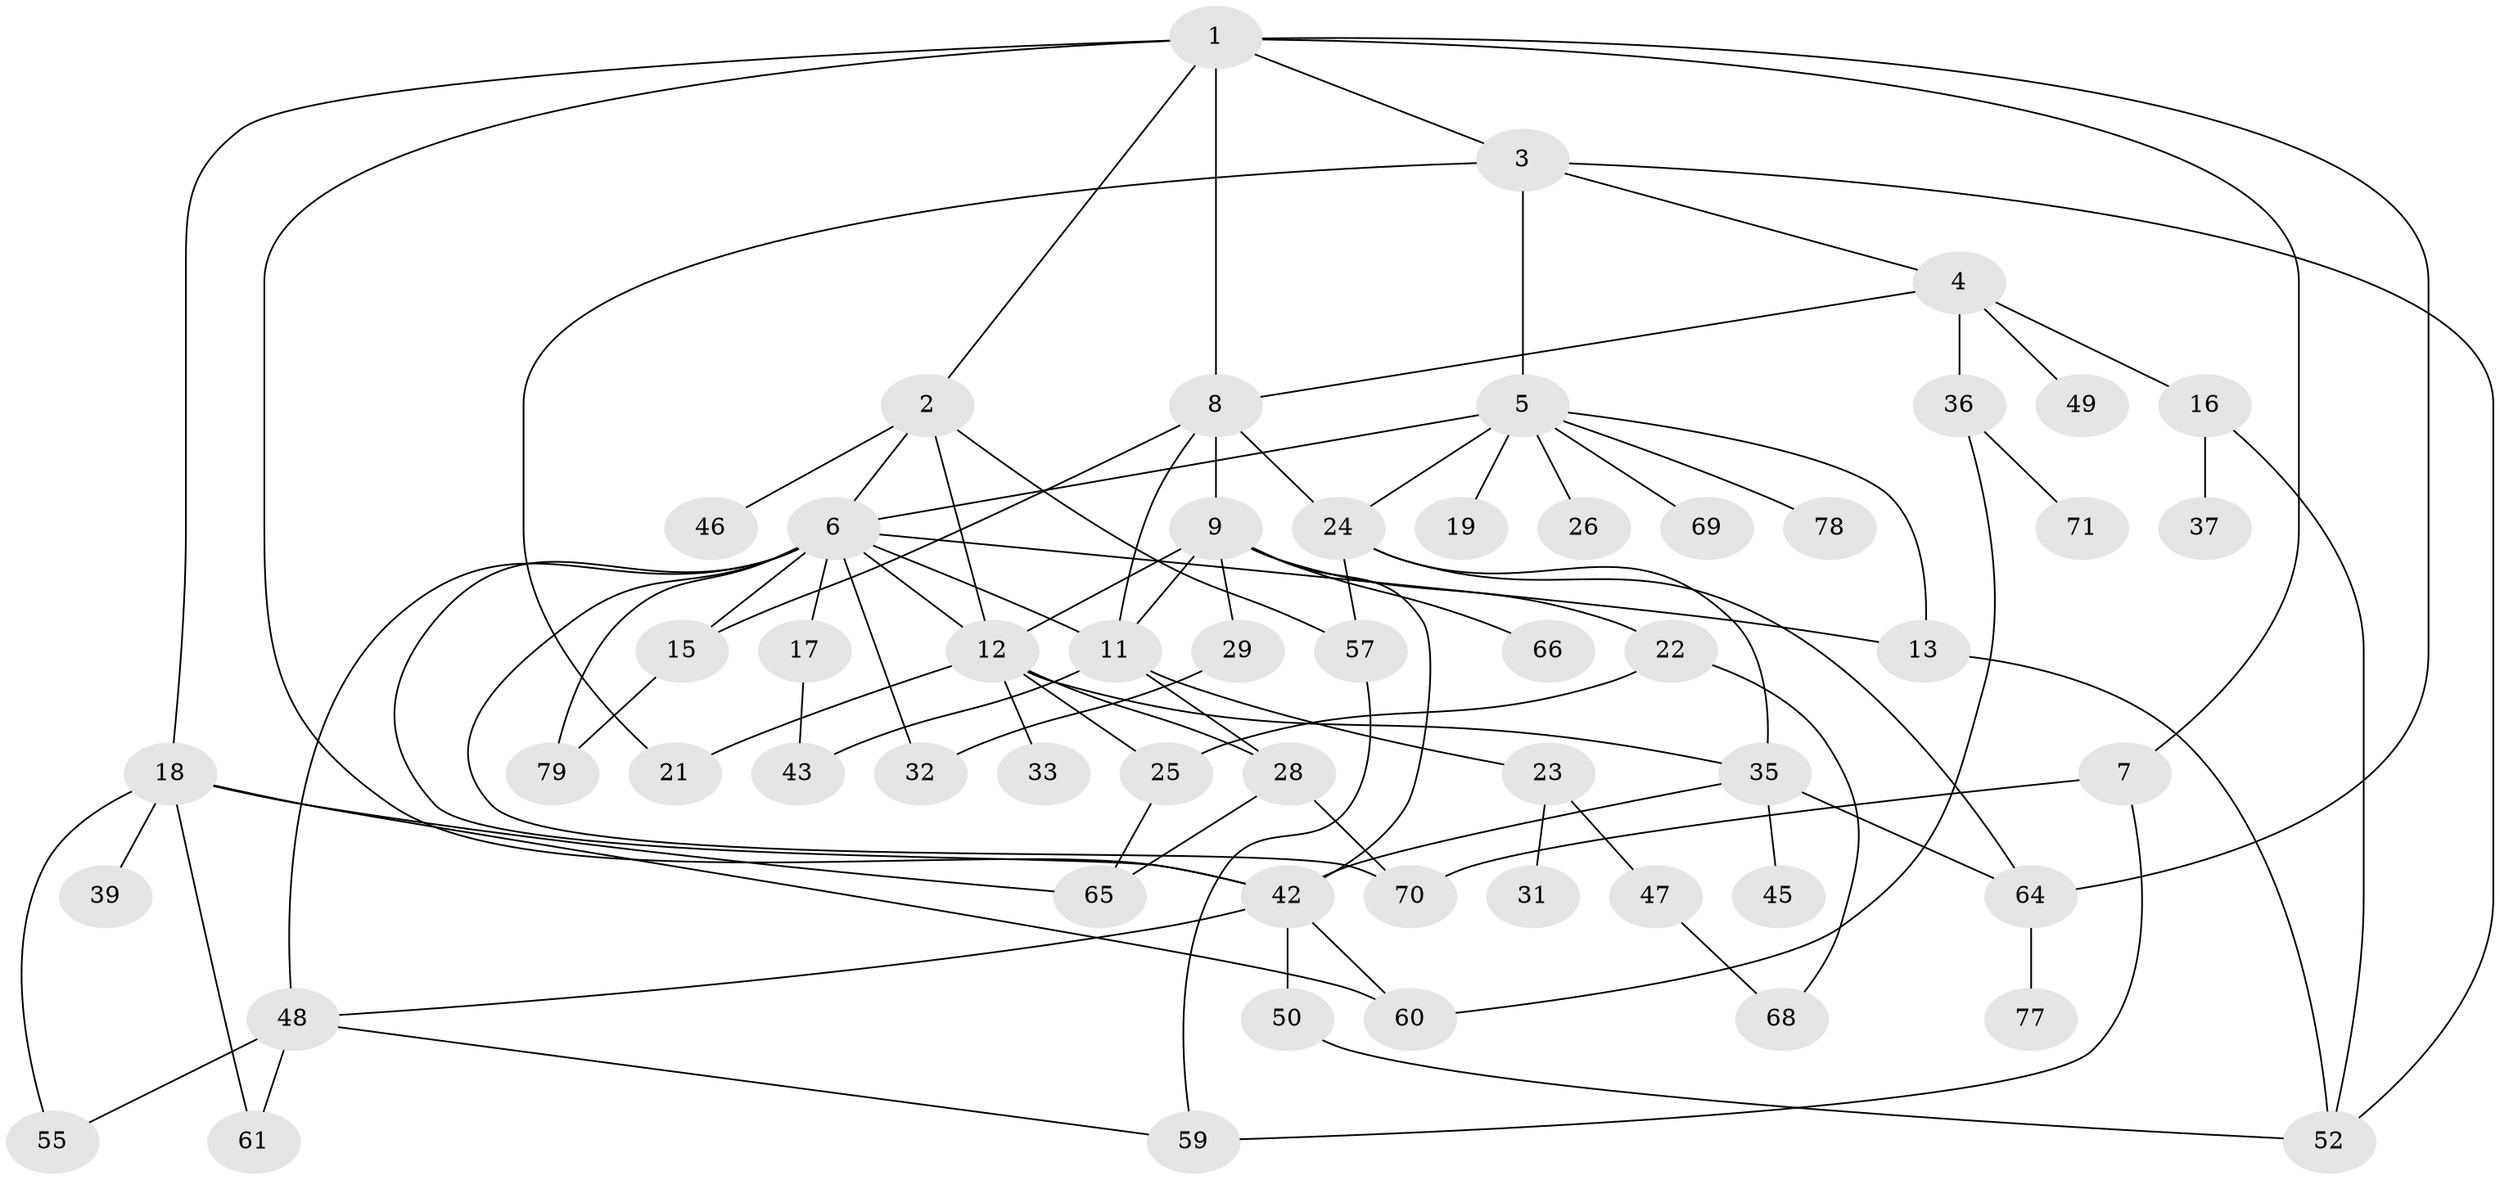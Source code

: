 // original degree distribution, {6: 0.05, 5: 0.0875, 9: 0.0125, 4: 0.0875, 1: 0.225, 3: 0.2375, 11: 0.0125, 2: 0.2625, 7: 0.025}
// Generated by graph-tools (version 1.1) at 2025/10/02/27/25 16:10:53]
// undirected, 56 vertices, 92 edges
graph export_dot {
graph [start="1"]
  node [color=gray90,style=filled];
  1 [super="+44"];
  2;
  3 [super="+58"];
  4 [super="+76"];
  5 [super="+67"];
  6 [super="+14"];
  7 [super="+10"];
  8;
  9 [super="+41"];
  11 [super="+30"];
  12 [super="+20"];
  13 [super="+27"];
  15 [super="+34"];
  16;
  17;
  18 [super="+40"];
  19;
  21;
  22 [super="+74"];
  23;
  24 [super="+56"];
  25 [super="+54"];
  26;
  28 [super="+38"];
  29;
  31;
  32 [super="+62"];
  33 [super="+53"];
  35;
  36;
  37;
  39;
  42 [super="+63"];
  43;
  45;
  46;
  47;
  48 [super="+51"];
  49;
  50;
  52 [super="+73"];
  55;
  57 [super="+80"];
  59;
  60 [super="+72"];
  61;
  64 [super="+75"];
  65;
  66;
  68;
  69;
  70;
  71;
  77;
  78;
  79;
  1 -- 2;
  1 -- 3;
  1 -- 7;
  1 -- 8;
  1 -- 18;
  1 -- 64;
  1 -- 42;
  2 -- 46;
  2 -- 57;
  2 -- 6;
  2 -- 12;
  3 -- 4;
  3 -- 5;
  3 -- 21;
  3 -- 52;
  4 -- 16;
  4 -- 36;
  4 -- 49;
  4 -- 8;
  5 -- 6 [weight=2];
  5 -- 13;
  5 -- 19;
  5 -- 24;
  5 -- 26;
  5 -- 69;
  5 -- 78;
  6 -- 32;
  6 -- 70;
  6 -- 42;
  6 -- 13 [weight=2];
  6 -- 79;
  6 -- 15;
  6 -- 17;
  6 -- 12;
  6 -- 48;
  6 -- 11;
  7 -- 70;
  7 -- 59;
  8 -- 9;
  8 -- 11;
  8 -- 15;
  8 -- 24;
  9 -- 12 [weight=2];
  9 -- 22;
  9 -- 29;
  9 -- 66;
  9 -- 42;
  9 -- 11;
  11 -- 23;
  11 -- 43;
  11 -- 28;
  12 -- 28;
  12 -- 33;
  12 -- 35;
  12 -- 21;
  12 -- 25;
  13 -- 52;
  15 -- 79;
  16 -- 37;
  16 -- 52;
  17 -- 43;
  18 -- 39;
  18 -- 60;
  18 -- 61;
  18 -- 65;
  18 -- 55;
  22 -- 25;
  22 -- 68;
  23 -- 31;
  23 -- 47;
  24 -- 64;
  24 -- 57;
  24 -- 35;
  25 -- 65;
  28 -- 70;
  28 -- 65;
  29 -- 32;
  35 -- 45;
  35 -- 64;
  35 -- 42;
  36 -- 71;
  36 -- 60;
  42 -- 48;
  42 -- 50;
  42 -- 60;
  47 -- 68;
  48 -- 59;
  48 -- 61;
  48 -- 55;
  50 -- 52;
  57 -- 59;
  64 -- 77;
}
